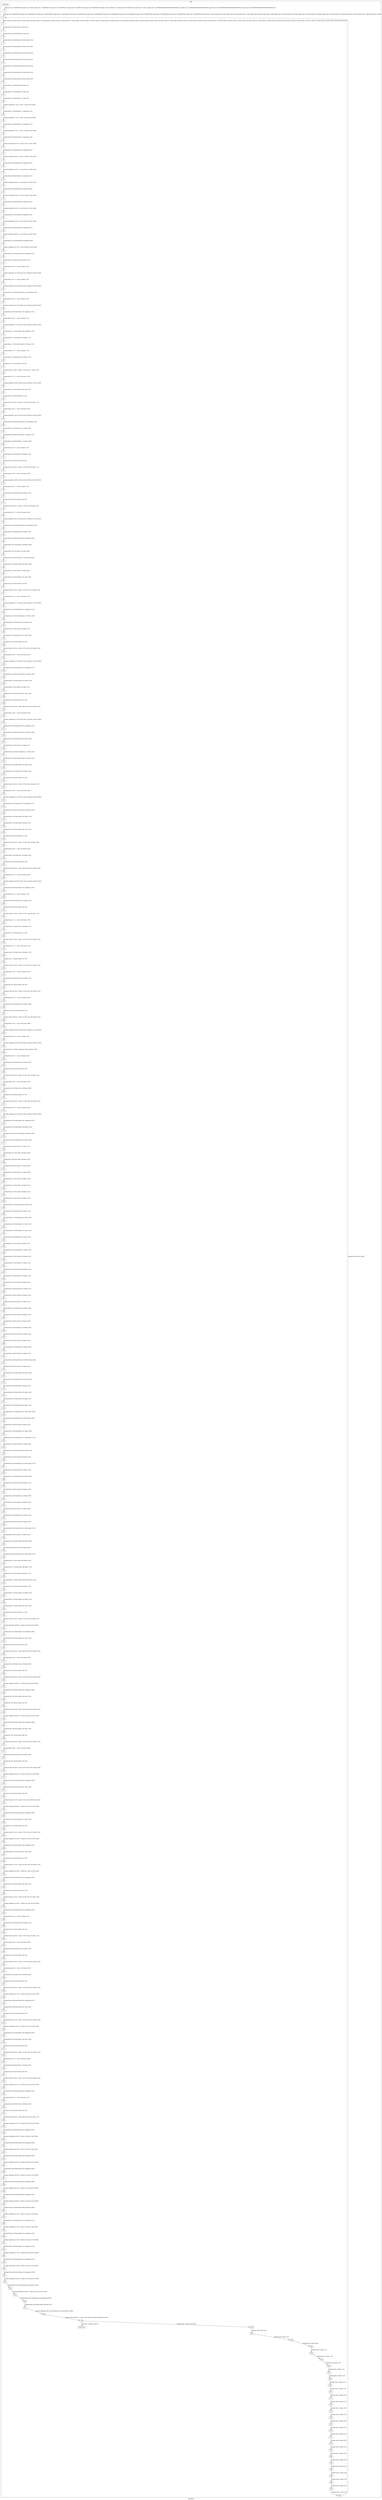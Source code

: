 digraph G {
label="Btor2XCFA";
subgraph cluster_0 {
label="main";
main_init[];
l1[];
l3[];
l4[];
l5[];
l6[];
l7[];
l8[];
l9[];
l10[];
l11[];
l12[];
l13[];
l14[];
l15[];
l16[];
l17[];
l18[];
l19[];
l20[];
l21[];
l22[];
l23[];
l24[];
l25[];
l26[];
l27[];
l28[];
l29[];
l30[];
l31[];
l32[];
l33[];
l34[];
l35[];
l36[];
l37[];
l38[];
l39[];
l40[];
l41[];
l42[];
l43[];
l44[];
l45[];
l46[];
l47[];
l48[];
l49[];
l50[];
l51[];
l52[];
l53[];
l54[];
l55[];
l56[];
l57[];
l58[];
l59[];
l60[];
l61[];
l62[];
l63[];
l64[];
l65[];
l66[];
l67[];
l68[];
l69[];
l70[];
l71[];
l72[];
l73[];
l74[];
l75[];
l76[];
l77[];
l78[];
l79[];
l80[];
l81[];
l82[];
l83[];
l84[];
l85[];
l86[];
l87[];
l88[];
l89[];
l90[];
l91[];
l92[];
l93[];
l94[];
l95[];
l96[];
l97[];
l98[];
l99[];
l100[];
l101[];
l102[];
l103[];
l104[];
l105[];
l106[];
l107[];
l108[];
l109[];
l110[];
l111[];
l112[];
l113[];
l114[];
l115[];
l116[];
l117[];
l118[];
l119[];
l120[];
l121[];
l122[];
l123[];
l124[];
l125[];
l126[];
l127[];
l128[];
l129[];
l130[];
l131[];
l132[];
l133[];
l134[];
l135[];
l136[];
l137[];
l138[];
l139[];
l140[];
l141[];
l142[];
l143[];
l144[];
l145[];
l146[];
l147[];
l148[];
l149[];
l150[];
l151[];
l152[];
l153[];
l154[];
l155[];
l156[];
l157[];
l158[];
l159[];
l160[];
l161[];
l162[];
l163[];
l164[];
l165[];
l166[];
l167[];
l168[];
l169[];
l170[];
l171[];
l172[];
l173[];
l174[];
l175[];
l176[];
l177[];
l178[];
l179[];
l180[];
l181[];
l182[];
l183[];
l184[];
l185[];
l186[];
l187[];
l188[];
l189[];
l190[];
l191[];
l192[];
l193[];
l194[];
l195[];
l196[];
l197[];
l198[];
l199[];
l200[];
l201[];
l202[];
l203[];
l204[];
l205[];
l206[];
l207[];
l208[];
l209[];
l210[];
l211[];
l212[];
l213[];
l214[];
l215[];
l216[];
l217[];
l218[];
l219[];
l220[];
l221[];
l222[];
l223[];
l224[];
l225[];
l226[];
l227[];
l228[];
l229[];
l230[];
l231[];
l232[];
l233[];
l234[];
l235[];
l236[];
l237[];
l238[];
l239[];
l240[];
l241[];
l242[];
l243[];
l244[];
l245[];
l246[];
l247[];
l248[];
l249[];
l250[];
l251[];
l252[];
l253[];
l254[];
l255[];
l256[];
l257[];
l258[];
l259[];
l260[];
l261[];
l262[];
l263[];
l264[];
l265[];
l266[];
l267[];
l268[];
l269[];
l270[];
l271[];
l272[];
l273[];
l274[];
l275[];
l276[];
l277[];
l278[];
l279[];
l280[];
l281[];
l282[];
l283[];
l284[];
l285[];
l286[];
l287[];
l288[];
l289[];
l290[];
l291[];
l292[];
l293[];
l294[];
l295[];
l296[];
l297[];
l298[];
l299[];
l300[];
l301[];
l302[];
l303[];
l304[];
l305[];
l306[];
l307[];
l308[];
l309[];
l310[];
l311[];
l312[];
l313[];
l314[];
l315[];
l316[];
l317[];
l318[];
l319[];
l320[];
l321[];
l322[];
l323[];
l324[];
l325[];
l326[];
l327[];
l328[];
l329[];
l330[];
l331[];
l332[];
l333[];
l334[];
l335[];
l336[];
l337[];
l338[];
l339[];
l340[];
l341[];
l342[];
l343[];
l344[];
l345[];
l346[];
l347[];
l348[];
l349[];
l350[];
l351[];
l352[];
l353[];
l354[];
l355[];
l356[];
l357[];
l358[];
l359[];
main_error[];
l360[];
l361[];
l362[];
l363[];
l364[];
l365[];
l366[];
l367[];
l368[];
l369[];
l370[];
l371[];
l372[];
l373[];
l374[];
l375[];
l376[];
l377[];
l378[];
l379[];
l380[];
l381[];
l382[];
l383[];
l384[];
l385[];
l386[];
main_init -> l1 [label="[(assign const_5 #b00000000),(assign const_30 #b0),(assign const_73 #b00000010),(assign const_76 #b00000100),(assign const_81 #b00001100),(assign const_86 #b00000000),(assign const_91 #b00001111),(assign const_96 #b00001010),(assign const_155 #b1),(assign const_158 #b00000000000000000000000000000001),(assign const_159 #b000000000000000000000000),(assign const_162 #b00000000000000000000000000000010),(assign const_486 #b00000000000000000000000000000101)] "];
l3 -> l4 [label="[(havoc input_105),(havoc input_107),(havoc input_109),(havoc input_111),(havoc input_113),(havoc input_115),(havoc input_117),(havoc input_119),(havoc input_121),(havoc input_123),(havoc input_125),(havoc input_127),(havoc input_129),(havoc input_131),(havoc input_133),(havoc input_135),(havoc input_137),(havoc input_139),(havoc input_141),(havoc input_143),(havoc input_145),(havoc input_147),(havoc input_149),(havoc input_151),(havoc input_153),(havoc input_157),(havoc input_174),(havoc input_190),(havoc input_208),(havoc input_211),(havoc input_221),(havoc input_231),(havoc input_241),(havoc input_246),(havoc input_255)] "];
l4 -> l5 [label="[(assign binary_61 (bvand state_31 state_33))] "];
l5 -> l6 [label="[(assign binary_62 (bvand binary_61 state_35))] "];
l6 -> l7 [label="[(assign binary_63 (bvand binary_62 (bvnot state_37)))] "];
l7 -> l8 [label="[(assign binary_64 (bvand binary_63 (bvnot state_39)))] "];
l8 -> l9 [label="[(assign binary_65 (bvand binary_64 (bvnot state_41)))] "];
l9 -> l10 [label="[(assign binary_66 (bvand binary_65 (bvnot state_43)))] "];
l10 -> l11 [label="[(assign binary_67 (bvand binary_66 (bvnot state_45)))] "];
l11 -> l12 [label="[(assign binary_68 (bvand binary_67 (bvnot state_47)))] "];
l12 -> l13 [label="[(assign binary_69 (bvand binary_68 (bvnot state_49)))] "];
l13 -> l14 [label="[(assign binary_70 (bvand binary_69 state_51))] "];
l14 -> l15 [label="[(assign binary_71 (bvand binary_70 state_53))] "];
l15 -> l16 [label="[(assign binary_72 (bvand binary_71 state_55))] "];
l16 -> l17 [label="[(assign comparison_74 (ite (= const_73 state_6) #b1 #b0))] "];
l17 -> l18 [label="[(assign binary_75 (bvand binary_72 comparison_74))] "];
l18 -> l19 [label="[(assign comparison_77 (ite (= const_76 state_8) #b1 #b0))] "];
l19 -> l20 [label="[(assign binary_78 (bvand binary_75 comparison_77))] "];
l20 -> l21 [label="[(assign comparison_79 (ite (= const_76 state_10) #b1 #b0))] "];
l21 -> l22 [label="[(assign binary_80 (bvand binary_78 comparison_79))] "];
l22 -> l23 [label="[(assign comparison_82 (ite (= const_81 state_12) #b1 #b0))] "];
l23 -> l24 [label="[(assign binary_83 (bvand binary_80 comparison_82))] "];
l24 -> l25 [label="[(assign comparison_84 (ite (= const_73 state_14) #b1 #b0))] "];
l25 -> l26 [label="[(assign binary_85 (bvand binary_83 comparison_84))] "];
l26 -> l27 [label="[(assign comparison_87 (ite (= const_86 state_16) #b1 #b0))] "];
l27 -> l28 [label="[(assign binary_88 (bvand binary_85 comparison_87))] "];
l28 -> l29 [label="[(assign comparison_89 (ite (= const_86 state_18) #b1 #b0))] "];
l29 -> l30 [label="[(assign binary_90 (bvand binary_88 comparison_89))] "];
l30 -> l31 [label="[(assign comparison_92 (ite (= const_91 state_20) #b1 #b0))] "];
l31 -> l32 [label="[(assign binary_93 (bvand binary_90 comparison_92))] "];
l32 -> l33 [label="[(assign comparison_94 (ite (= const_86 state_22) #b1 #b0))] "];
l33 -> l34 [label="[(assign binary_95 (bvand binary_93 comparison_94))] "];
l34 -> l35 [label="[(assign comparison_97 (ite (= const_96 state_24) #b1 #b0))] "];
l35 -> l36 [label="[(assign binary_98 (bvand binary_95 comparison_97))] "];
l36 -> l37 [label="[(assign comparison_99 (ite (= const_96 state_26) #b1 #b0))] "];
l37 -> l38 [label="[(assign binary_100 (bvand binary_98 comparison_99))] "];
l38 -> l39 [label="[(assign comparison_101 (ite (= const_86 state_28) #b1 #b0))] "];
l39 -> l40 [label="[(assign binary_102 (bvand binary_100 comparison_101))] "];
l40 -> l41 [label="[(assign binary_103 (bvand state_59 binary_102))] "];
l41 -> l42 [label="[(assign binary_160 (++ const_159 input_105))] "];
l42 -> l43 [label="[(assign comparison_161 (ite (bvule const_158 binary_160) #b1 #b0))] "];
l43 -> l44 [label="[(assign binary_163 (++ const_159 input_107))] "];
l44 -> l45 [label="[(assign comparison_164 (ite (bvule const_162 binary_163) #b1 #b0))] "];
l45 -> l46 [label="[(assign binary_165 (bvand comparison_161 comparison_164))] "];
l46 -> l47 [label="[(assign binary_166 (++ const_159 input_109))] "];
l47 -> l48 [label="[(assign comparison_167 (ite (bvule const_162 binary_166) #b1 #b0))] "];
l48 -> l49 [label="[(assign binary_168 (bvand binary_165 comparison_167))] "];
l49 -> l50 [label="[(assign binary_169 (++ const_159 input_111))] "];
l50 -> l51 [label="[(assign comparison_170 (ite (bvule const_162 binary_169) #b1 #b0))] "];
l51 -> l52 [label="[(assign binary_171 (bvand binary_168 comparison_170))] "];
l52 -> l53 [label="[(assign binary_172 (bvand input_129 binary_171))] "];
l53 -> l54 [label="[(assign binary_173 (bvor (bvnot input_157) binary_172))] "];
l54 -> l55 [label="[(assign binary_175 (++ const_159 input_115))] "];
l55 -> l56 [label="[(assign binary_176 (bvadd const_162 binary_175))] "];
l56 -> l57 [label="[(assign slice_177 (extract binary_176 0 8))] "];
l57 -> l58 [label="[(assign ternary_178 (ite (= input_157 #b1) slice_177 input_115))] "];
l58 -> l59 [label="[(assign binary_179 (++ const_159 ternary_178))] "];
l59 -> l60 [label="[(assign comparison_180 (ite (bvule const_158 binary_179) #b1 #b0))] "];
l60 -> l61 [label="[(assign binary_181 (bvsub binary_169 const_162))] "];
l61 -> l62 [label="[(assign slice_182 (extract binary_181 0 8))] "];
l62 -> l63 [label="[(assign ternary_183 (ite (= input_157 #b1) slice_182 input_111))] "];
l63 -> l64 [label="[(assign binary_184 (++ const_159 ternary_183))] "];
l64 -> l65 [label="[(assign comparison_185 (ite (bvule const_158 binary_184) #b1 #b0))] "];
l65 -> l66 [label="[(assign binary_186 (bvand comparison_180 comparison_185))] "];
l66 -> l67 [label="[(assign binary_187 (bvand input_131 binary_186))] "];
l67 -> l68 [label="[(assign binary_188 (bvor (bvnot input_174) binary_187))] "];
l68 -> l69 [label="[(assign binary_189 (bvand binary_173 binary_188))] "];
l69 -> l70 [label="[(assign binary_191 (++ const_159 input_117))] "];
l70 -> l71 [label="[(assign binary_192 (bvadd const_158 binary_191))] "];
l71 -> l72 [label="[(assign slice_193 (extract binary_192 0 8))] "];
l72 -> l73 [label="[(assign ternary_194 (ite (= input_174 #b1) slice_193 input_117))] "];
l73 -> l74 [label="[(assign binary_195 (++ const_159 ternary_194))] "];
l74 -> l75 [label="[(assign comparison_196 (ite (bvule const_158 binary_195) #b1 #b0))] "];
l75 -> l76 [label="[(assign binary_197 (++ const_159 input_125))] "];
l76 -> l77 [label="[(assign binary_198 (bvadd const_162 binary_197))] "];
l77 -> l78 [label="[(assign slice_199 (extract binary_198 0 8))] "];
l78 -> l79 [label="[(assign ternary_200 (ite (= input_157 #b1) slice_199 input_125))] "];
l79 -> l80 [label="[(assign binary_201 (++ const_159 ternary_200))] "];
l80 -> l81 [label="[(assign comparison_202 (ite (bvule const_158 binary_201) #b1 #b0))] "];
l81 -> l82 [label="[(assign binary_203 (bvand comparison_196 comparison_202))] "];
l82 -> l83 [label="[(assign binary_204 (bvand input_133 binary_203))] "];
l83 -> l84 [label="[(assign binary_205 (bvor (bvnot input_190) binary_204))] "];
l84 -> l85 [label="[(assign binary_206 (bvand binary_189 binary_205))] "];
l85 -> l86 [label="[(assign binary_207 (bvor input_135 input_190))] "];
l86 -> l87 [label="[(assign binary_209 (bvor binary_207 (bvnot input_208)))] "];
l87 -> l88 [label="[(assign binary_210 (bvand binary_206 binary_209))] "];
l88 -> l89 [label="[(assign binary_212 (bvor input_137 input_208))] "];
l89 -> l90 [label="[(assign binary_213 (bvsub binary_184 const_158))] "];
l90 -> l91 [label="[(assign slice_214 (extract binary_213 0 8))] "];
l91 -> l92 [label="[(assign ternary_215 (ite (= input_174 #b1) slice_214 ternary_183))] "];
l92 -> l93 [label="[(assign binary_216 (++ const_159 ternary_215))] "];
l93 -> l94 [label="[(assign comparison_217 (ite (bvule const_158 binary_216) #b1 #b0))] "];
l94 -> l95 [label="[(assign binary_218 (bvand binary_212 comparison_217))] "];
l95 -> l96 [label="[(assign binary_219 (bvor (bvnot input_211) binary_218))] "];
l96 -> l97 [label="[(assign binary_220 (bvand binary_210 binary_219))] "];
l97 -> l98 [label="[(assign binary_222 (bvor input_139 input_211))] "];
l98 -> l99 [label="[(assign binary_223 (bvsub binary_216 const_158))] "];
l99 -> l100 [label="[(assign slice_224 (extract binary_223 0 8))] "];
l100 -> l101 [label="[(assign ternary_225 (ite (= input_211 #b1) slice_224 ternary_215))] "];
l101 -> l102 [label="[(assign binary_226 (++ const_159 ternary_225))] "];
l102 -> l103 [label="[(assign comparison_227 (ite (bvule const_158 binary_226) #b1 #b0))] "];
l103 -> l104 [label="[(assign binary_228 (bvand binary_222 comparison_227))] "];
l104 -> l105 [label="[(assign binary_229 (bvor (bvnot input_221) binary_228))] "];
l105 -> l106 [label="[(assign binary_230 (bvand binary_220 binary_229))] "];
l106 -> l107 [label="[(assign binary_232 (bvor input_145 input_221))] "];
l107 -> l108 [label="[(assign binary_233 (bvsub binary_201 const_158))] "];
l108 -> l109 [label="[(assign slice_234 (extract binary_233 0 8))] "];
l109 -> l110 [label="[(assign ternary_235 (ite (= input_190 #b1) slice_234 ternary_200))] "];
l110 -> l111 [label="[(assign binary_236 (++ const_159 ternary_235))] "];
l111 -> l112 [label="[(assign comparison_237 (ite (bvule const_158 binary_236) #b1 #b0))] "];
l112 -> l113 [label="[(assign binary_238 (bvand binary_232 comparison_237))] "];
l113 -> l114 [label="[(assign binary_239 (bvor (bvnot input_231) binary_238))] "];
l114 -> l115 [label="[(assign binary_240 (bvand binary_230 binary_239))] "];
l115 -> l116 [label="[(assign binary_242 (bvor input_147 input_231))] "];
l116 -> l117 [label="[(assign binary_243 (bvand comparison_227 binary_242))] "];
l117 -> l118 [label="[(assign binary_244 (bvor (bvnot input_241) binary_243))] "];
l118 -> l119 [label="[(assign binary_245 (bvand binary_240 binary_244))] "];
l119 -> l120 [label="[(assign binary_247 (bvadd const_162 binary_163))] "];
l120 -> l121 [label="[(assign slice_248 (extract binary_247 0 8))] "];
l121 -> l122 [label="[(assign ternary_249 (ite (= input_157 #b1) slice_248 input_107))] "];
l122 -> l123 [label="[(assign binary_250 (++ const_159 ternary_249))] "];
l123 -> l124 [label="[(assign comparison_251 (ite (bvule const_158 binary_250) #b1 #b0))] "];
l124 -> l125 [label="[(assign binary_252 (bvand input_153 comparison_251))] "];
l125 -> l126 [label="[(assign binary_253 (bvor (bvnot input_246) binary_252))] "];
l126 -> l127 [label="[(assign binary_254 (bvand binary_245 binary_253))] "];
l127 -> l128 [label="[(assign binary_256 (bvand input_149 input_151))] "];
l128 -> l129 [label="[(assign binary_257 (bvsub binary_166 const_162))] "];
l129 -> l130 [label="[(assign slice_258 (extract binary_257 0 8))] "];
l130 -> l131 [label="[(assign ternary_259 (ite (= input_157 #b1) slice_258 input_109))] "];
l131 -> l132 [label="[(assign binary_260 (++ const_159 ternary_259))] "];
l132 -> l133 [label="[(assign binary_261 (bvadd const_158 binary_260))] "];
l133 -> l134 [label="[(assign slice_262 (extract binary_261 0 8))] "];
l134 -> l135 [label="[(assign ternary_263 (ite (= input_246 #b1) slice_262 ternary_259))] "];
l135 -> l136 [label="[(assign binary_264 (++ const_159 ternary_263))] "];
l136 -> l137 [label="[(assign comparison_265 (ite (bvule const_162 binary_264) #b1 #b0))] "];
l137 -> l138 [label="[(assign binary_266 (bvand binary_256 comparison_265))] "];
l138 -> l139 [label="[(assign binary_267 (++ const_159 input_113))] "];
l139 -> l140 [label="[(assign binary_268 (bvadd const_162 binary_267))] "];
l140 -> l141 [label="[(assign slice_269 (extract binary_268 0 8))] "];
l141 -> l142 [label="[(assign ternary_270 (ite (= input_157 #b1) slice_269 input_113))] "];
l142 -> l143 [label="[(assign binary_271 (++ const_159 ternary_270))] "];
l143 -> l144 [label="[(assign binary_272 (bvadd const_158 binary_271))] "];
l144 -> l145 [label="[(assign slice_273 (extract binary_272 0 8))] "];
l145 -> l146 [label="[(assign ternary_274 (ite (= input_174 #b1) slice_273 ternary_270))] "];
l146 -> l147 [label="[(assign binary_275 (++ const_159 ternary_274))] "];
l147 -> l148 [label="[(assign binary_276 (bvadd const_158 binary_275))] "];
l148 -> l149 [label="[(assign slice_277 (extract binary_276 0 8))] "];
l149 -> l150 [label="[(assign ternary_278 (ite (= input_211 #b1) slice_277 ternary_274))] "];
l150 -> l151 [label="[(assign binary_279 (++ const_159 ternary_278))] "];
l151 -> l152 [label="[(assign binary_280 (bvadd const_158 binary_279))] "];
l152 -> l153 [label="[(assign slice_281 (extract binary_280 0 8))] "];
l153 -> l154 [label="[(assign ternary_282 (ite (= input_221 #b1) slice_281 ternary_278))] "];
l154 -> l155 [label="[(assign binary_283 (++ const_159 ternary_282))] "];
l155 -> l156 [label="[(assign binary_284 (bvadd const_158 binary_283))] "];
l156 -> l157 [label="[(assign slice_285 (extract binary_284 0 8))] "];
l157 -> l158 [label="[(assign ternary_286 (ite (= input_241 #b1) slice_285 ternary_282))] "];
l158 -> l159 [label="[(assign binary_287 (++ const_159 ternary_286))] "];
l159 -> l160 [label="[(assign comparison_288 (ite (bvule const_158 binary_287) #b1 #b0))] "];
l160 -> l161 [label="[(assign binary_289 (++ const_159 input_119))] "];
l161 -> l162 [label="[(assign comparison_290 (ite (bvule const_158 binary_289) #b1 #b0))] "];
l162 -> l163 [label="[(assign binary_291 (bvand comparison_288 comparison_290))] "];
l163 -> l164 [label="[(assign binary_292 (++ const_159 input_123))] "];
l164 -> l165 [label="[(assign binary_293 (bvadd const_162 binary_292))] "];
l165 -> l166 [label="[(assign slice_294 (extract binary_293 0 8))] "];
l166 -> l167 [label="[(assign ternary_295 (ite (= input_157 #b1) slice_294 input_123))] "];
l167 -> l168 [label="[(assign binary_296 (++ const_159 ternary_295))] "];
l168 -> l169 [label="[(assign binary_297 (bvadd const_158 binary_296))] "];
l169 -> l170 [label="[(assign slice_298 (extract binary_297 0 8))] "];
l170 -> l171 [label="[(assign ternary_299 (ite (= input_211 #b1) slice_298 ternary_295))] "];
l171 -> l172 [label="[(assign binary_300 (++ const_159 ternary_299))] "];
l172 -> l173 [label="[(assign comparison_301 (ite (bvule const_162 binary_300) #b1 #b0))] "];
l173 -> l174 [label="[(assign binary_302 (bvand binary_291 comparison_301))] "];
l174 -> l175 [label="[(assign binary_303 (bvand binary_266 binary_302))] "];
l175 -> l176 [label="[(assign binary_304 (bvor (bvnot input_255) binary_303))] "];
l176 -> l177 [label="[(assign binary_305 (bvand binary_254 binary_304))] "];
l177 -> l178 [label="[(assign binary_306 (bvor input_157 input_174))] "];
l178 -> l179 [label="[(assign binary_307 (bvor input_190 binary_306))] "];
l179 -> l180 [label="[(assign binary_308 (bvor input_208 binary_307))] "];
l180 -> l181 [label="[(assign binary_309 (bvor input_211 binary_308))] "];
l181 -> l182 [label="[(assign binary_310 (bvor input_221 binary_309))] "];
l182 -> l183 [label="[(assign binary_311 (bvor input_231 binary_310))] "];
l183 -> l184 [label="[(assign binary_312 (bvor input_241 binary_311))] "];
l184 -> l185 [label="[(assign binary_313 (bvor input_246 binary_312))] "];
l185 -> l186 [label="[(assign binary_314 (bvor input_255 binary_313))] "];
l186 -> l187 [label="[(assign binary_315 (bvand binary_305 binary_314))] "];
l187 -> l188 [label="[(assign binary_316 (bvand input_129 input_131))] "];
l188 -> l189 [label="[(assign binary_317 (bvand binary_316 input_149))] "];
l189 -> l190 [label="[(assign binary_318 (bvand binary_317 input_151))] "];
l190 -> l191 [label="[(assign binary_319 (bvand binary_318 input_153))] "];
l191 -> l192 [label="[(assign binary_320 (bvand input_133 input_135))] "];
l192 -> l193 [label="[(assign binary_321 (bvor input_133 input_135))] "];
l193 -> l194 [label="[(assign binary_322 (bvand input_137 binary_321))] "];
l194 -> l195 [label="[(assign binary_323 (bvor binary_320 binary_322))] "];
l195 -> l196 [label="[(assign binary_324 (bvor input_137 binary_321))] "];
l196 -> l197 [label="[(assign binary_325 (bvand input_139 binary_324))] "];
l197 -> l198 [label="[(assign binary_326 (bvor binary_323 binary_325))] "];
l198 -> l199 [label="[(assign binary_327 (bvor input_139 binary_324))] "];
l199 -> l200 [label="[(assign binary_328 (bvand input_141 binary_327))] "];
l200 -> l201 [label="[(assign binary_329 (bvor binary_326 binary_328))] "];
l201 -> l202 [label="[(assign binary_330 (bvor input_141 binary_327))] "];
l202 -> l203 [label="[(assign binary_331 (bvand input_143 binary_330))] "];
l203 -> l204 [label="[(assign binary_332 (bvor binary_329 binary_331))] "];
l204 -> l205 [label="[(assign binary_333 (bvor input_143 binary_330))] "];
l205 -> l206 [label="[(assign binary_334 (bvand input_145 binary_333))] "];
l206 -> l207 [label="[(assign binary_335 (bvor binary_332 binary_334))] "];
l207 -> l208 [label="[(assign binary_336 (bvor input_145 binary_333))] "];
l208 -> l209 [label="[(assign binary_337 (bvand input_147 binary_336))] "];
l209 -> l210 [label="[(assign binary_338 (bvor binary_335 binary_337))] "];
l210 -> l211 [label="[(assign binary_339 (bvand binary_319 (bvnot binary_338)))] "];
l211 -> l212 [label="[(assign binary_340 (bvor input_147 binary_336))] "];
l212 -> l213 [label="[(assign binary_341 (bvand binary_339 binary_340))] "];
l213 -> l214 [label="[(assign binary_342 (bvand binary_315 binary_341))] "];
l214 -> l215 [label="[(assign binary_343 (bvand input_129 input_131))] "];
l215 -> l216 [label="[(assign binary_344 (bvand binary_343 input_149))] "];
l216 -> l217 [label="[(assign binary_345 (bvand binary_344 input_151))] "];
l217 -> l218 [label="[(assign binary_346 (bvand binary_345 input_153))] "];
l218 -> l219 [label="[(assign binary_347 (bvand binary_207 (bvnot input_208)))] "];
l219 -> l220 [label="[(assign binary_348 (bvand input_133 (bvnot input_190)))] "];
l220 -> l221 [label="[(assign binary_349 (bvor binary_348 input_241))] "];
l221 -> l222 [label="[(assign binary_350 (bvand binary_347 binary_349))] "];
l222 -> l223 [label="[(assign binary_351 (bvand binary_212 (bvnot input_211)))] "];
l223 -> l224 [label="[(assign binary_352 (bvor binary_347 binary_349))] "];
l224 -> l225 [label="[(assign binary_353 (bvand binary_351 binary_352))] "];
l225 -> l226 [label="[(assign binary_354 (bvor binary_350 binary_353))] "];
l226 -> l227 [label="[(assign binary_355 (bvand binary_222 (bvnot input_221)))] "];
l227 -> l228 [label="[(assign binary_356 (bvor binary_351 binary_352))] "];
l228 -> l229 [label="[(assign binary_357 (bvand binary_355 binary_356))] "];
l229 -> l230 [label="[(assign binary_358 (bvor binary_354 binary_357))] "];
l230 -> l231 [label="[(assign binary_359 (bvor binary_355 binary_356))] "];
l231 -> l232 [label="[(assign binary_360 (bvand input_141 binary_359))] "];
l232 -> l233 [label="[(assign binary_361 (bvor binary_358 binary_360))] "];
l233 -> l234 [label="[(assign binary_362 (bvor input_141 binary_359))] "];
l234 -> l235 [label="[(assign binary_363 (bvand input_143 binary_362))] "];
l235 -> l236 [label="[(assign binary_364 (bvor binary_361 binary_363))] "];
l236 -> l237 [label="[(assign binary_365 (bvand binary_232 (bvnot input_231)))] "];
l237 -> l238 [label="[(assign binary_366 (bvor input_143 binary_362))] "];
l238 -> l239 [label="[(assign binary_367 (bvand binary_365 binary_366))] "];
l239 -> l240 [label="[(assign binary_368 (bvor binary_364 binary_367))] "];
l240 -> l241 [label="[(assign binary_369 (bvand binary_242 (bvnot input_241)))] "];
l241 -> l242 [label="[(assign binary_370 (bvor binary_365 binary_366))] "];
l242 -> l243 [label="[(assign binary_371 (bvand binary_369 binary_370))] "];
l243 -> l244 [label="[(assign binary_372 (bvor binary_368 binary_371))] "];
l244 -> l245 [label="[(assign binary_373 (bvand binary_346 (bvnot binary_372)))] "];
l245 -> l246 [label="[(assign binary_374 (bvor binary_369 binary_370))] "];
l246 -> l247 [label="[(assign binary_375 (bvand binary_373 binary_374))] "];
l247 -> l248 [label="[(assign binary_376 (bvand binary_342 binary_375))] "];
l248 -> l249 [label="[(assign binary_377 (bvsub binary_160 const_158))] "];
l249 -> l250 [label="[(assign slice_378 (extract binary_377 0 8))] "];
l250 -> l251 [label="[(assign ternary_379 (ite (= input_157 #b1) slice_378 input_105))] "];
l251 -> l252 [label="[(assign comparison_380 (ite (= ternary_379 state_6) #b1 #b0))] "];
l252 -> l253 [label="[(assign binary_381 (bvand binary_376 comparison_380))] "];
l253 -> l254 [label="[(assign binary_382 (bvsub binary_250 const_158))] "];
l254 -> l255 [label="[(assign slice_383 (extract binary_382 0 8))] "];
l255 -> l256 [label="[(assign ternary_384 (ite (= input_246 #b1) slice_383 ternary_249))] "];
l256 -> l257 [label="[(assign binary_385 (++ const_159 ternary_384))] "];
l257 -> l258 [label="[(assign binary_386 (bvadd const_162 binary_385))] "];
l258 -> l259 [label="[(assign slice_387 (extract binary_386 0 8))] "];
l259 -> l260 [label="[(assign ternary_388 (ite (= input_255 #b1) slice_387 ternary_384))] "];
l260 -> l261 [label="[(assign comparison_389 (ite (= ternary_388 state_8) #b1 #b0))] "];
l261 -> l262 [label="[(assign binary_390 (bvand binary_381 comparison_389))] "];
l262 -> l263 [label="[(assign binary_391 (bvsub binary_264 const_162))] "];
l263 -> l264 [label="[(assign slice_392 (extract binary_391 0 8))] "];
l264 -> l265 [label="[(assign ternary_393 (ite (= input_255 #b1) slice_392 ternary_263))] "];
l265 -> l266 [label="[(assign comparison_394 (ite (= ternary_393 state_10) #b1 #b0))] "];
l266 -> l267 [label="[(assign binary_395 (bvand binary_390 comparison_394))] "];
l267 -> l268 [label="[(assign binary_396 (bvsub binary_226 const_158))] "];
l268 -> l269 [label="[(assign slice_397 (extract binary_396 0 8))] "];
l269 -> l270 [label="[(assign ternary_398 (ite (= input_241 #b1) slice_397 ternary_225))] "];
l270 -> l271 [label="[(assign binary_399 (++ const_159 ternary_398))] "];
l271 -> l272 [label="[(assign binary_400 (bvadd const_158 binary_399))] "];
l272 -> l273 [label="[(assign slice_401 (extract binary_400 0 8))] "];
l273 -> l274 [label="[(assign ternary_402 (ite (= input_255 #b1) slice_401 ternary_398))] "];
l274 -> l275 [label="[(assign comparison_403 (ite (= ternary_402 state_12) #b1 #b0))] "];
l275 -> l276 [label="[(assign binary_404 (bvand binary_395 comparison_403))] "];
l276 -> l277 [label="[(assign binary_405 (bvsub binary_287 const_158))] "];
l277 -> l278 [label="[(assign slice_406 (extract binary_405 0 8))] "];
l278 -> l279 [label="[(assign ternary_407 (ite (= input_255 #b1) slice_406 ternary_286))] "];
l279 -> l280 [label="[(assign comparison_408 (ite (= ternary_407 state_14) #b1 #b0))] "];
l280 -> l281 [label="[(assign binary_409 (bvand binary_404 comparison_408))] "];
l281 -> l282 [label="[(assign binary_410 (bvsub binary_179 const_158))] "];
l282 -> l283 [label="[(assign slice_411 (extract binary_410 0 8))] "];
l283 -> l284 [label="[(assign ternary_412 (ite (= input_174 #b1) slice_411 ternary_178))] "];
l284 -> l285 [label="[(assign comparison_413 (ite (= ternary_412 state_16) #b1 #b0))] "];
l285 -> l286 [label="[(assign binary_414 (bvand binary_409 comparison_413))] "];
l286 -> l287 [label="[(assign binary_415 (bvsub binary_195 const_158))] "];
l287 -> l288 [label="[(assign slice_416 (extract binary_415 0 8))] "];
l288 -> l289 [label="[(assign ternary_417 (ite (= input_190 #b1) slice_416 ternary_194))] "];
l289 -> l290 [label="[(assign comparison_418 (ite (= ternary_417 state_18) #b1 #b0))] "];
l290 -> l291 [label="[(assign binary_419 (bvand binary_414 comparison_418))] "];
l291 -> l292 [label="[(assign binary_420 (bvsub binary_289 const_158))] "];
l292 -> l293 [label="[(assign slice_421 (extract binary_420 0 8))] "];
l293 -> l294 [label="[(assign ternary_422 (ite (= input_255 #b1) slice_421 input_119))] "];
l294 -> l295 [label="[(assign comparison_423 (ite (= ternary_422 state_20) #b1 #b0))] "];
l295 -> l296 [label="[(assign binary_424 (bvand binary_419 comparison_423))] "];
l296 -> l297 [label="[(assign binary_425 (++ const_159 input_121))] "];
l297 -> l298 [label="[(assign binary_426 (bvadd const_158 binary_425))] "];
l298 -> l299 [label="[(assign slice_427 (extract binary_426 0 8))] "];
l299 -> l300 [label="[(assign ternary_428 (ite (= input_174 #b1) slice_427 input_121))] "];
l300 -> l301 [label="[(assign binary_429 (++ const_159 ternary_428))] "];
l301 -> l302 [label="[(assign binary_430 (bvadd const_158 binary_429))] "];
l302 -> l303 [label="[(assign slice_431 (extract binary_430 0 8))] "];
l303 -> l304 [label="[(assign ternary_432 (ite (= input_211 #b1) slice_431 ternary_428))] "];
l304 -> l305 [label="[(assign binary_433 (++ const_159 ternary_432))] "];
l305 -> l306 [label="[(assign binary_434 (bvadd const_158 binary_433))] "];
l306 -> l307 [label="[(assign slice_435 (extract binary_434 0 8))] "];
l307 -> l308 [label="[(assign ternary_436 (ite (= input_221 #b1) slice_435 ternary_432))] "];
l308 -> l309 [label="[(assign comparison_437 (ite (= ternary_436 state_22) #b1 #b0))] "];
l309 -> l310 [label="[(assign binary_438 (bvand binary_424 comparison_437))] "];
l310 -> l311 [label="[(assign binary_439 (bvsub binary_300 const_162))] "];
l311 -> l312 [label="[(assign slice_440 (extract binary_439 0 8))] "];
l312 -> l313 [label="[(assign ternary_441 (ite (= input_255 #b1) slice_440 ternary_299))] "];
l313 -> l314 [label="[(assign comparison_442 (ite (= ternary_441 state_24) #b1 #b0))] "];
l314 -> l315 [label="[(assign binary_443 (bvand binary_438 comparison_442))] "];
l315 -> l316 [label="[(assign binary_444 (bvsub binary_236 const_158))] "];
l316 -> l317 [label="[(assign slice_445 (extract binary_444 0 8))] "];
l317 -> l318 [label="[(assign ternary_446 (ite (= input_231 #b1) slice_445 ternary_235))] "];
l318 -> l319 [label="[(assign binary_447 (++ const_159 ternary_446))] "];
l319 -> l320 [label="[(assign binary_448 (bvadd const_158 binary_447))] "];
l320 -> l321 [label="[(assign slice_449 (extract binary_448 0 8))] "];
l321 -> l322 [label="[(assign ternary_450 (ite (= input_255 #b1) slice_449 ternary_446))] "];
l322 -> l323 [label="[(assign comparison_451 (ite (= ternary_450 state_26) #b1 #b0))] "];
l323 -> l324 [label="[(assign binary_452 (bvand binary_443 comparison_451))] "];
l324 -> l325 [label="[(assign binary_453 (++ const_159 input_127))] "];
l325 -> l326 [label="[(assign binary_454 (bvadd const_158 binary_453))] "];
l326 -> l327 [label="[(assign slice_455 (extract binary_454 0 8))] "];
l327 -> l328 [label="[(assign ternary_456 (ite (= input_246 #b1) slice_455 input_127))] "];
l328 -> l329 [label="[(assign comparison_457 (ite (= ternary_456 state_28) #b1 #b0))] "];
l329 -> l330 [label="[(assign binary_458 (bvand binary_452 comparison_457))] "];
l330 -> l331 [label="[(assign comparison_459 (ite (= input_129 state_31) #b1 #b0))] "];
l331 -> l332 [label="[(assign binary_460 (bvand binary_458 comparison_459))] "];
l332 -> l333 [label="[(assign comparison_461 (ite (= input_131 state_33) #b1 #b0))] "];
l333 -> l334 [label="[(assign binary_462 (bvand binary_460 comparison_461))] "];
l334 -> l335 [label="[(assign comparison_463 (ite (= binary_349 state_35) #b1 #b0))] "];
l335 -> l336 [label="[(assign binary_464 (bvand binary_462 comparison_463))] "];
l336 -> l337 [label="[(assign comparison_465 (ite (= binary_347 state_37) #b1 #b0))] "];
l337 -> l338 [label="[(assign binary_466 (bvand binary_464 comparison_465))] "];
l338 -> l339 [label="[(assign comparison_467 (ite (= binary_351 state_39) #b1 #b0))] "];
l339 -> l340 [label="[(assign binary_468 (bvand binary_466 comparison_467))] "];
l340 -> l341 [label="[(assign comparison_469 (ite (= binary_355 state_41) #b1 #b0))] "];
l341 -> l342 [label="[(assign binary_470 (bvand binary_468 comparison_469))] "];
l342 -> l343 [label="[(assign comparison_471 (ite (= input_141 state_43) #b1 #b0))] "];
l343 -> l344 [label="[(assign binary_472 (bvand binary_470 comparison_471))] "];
l344 -> l345 [label="[(assign comparison_473 (ite (= input_143 state_45) #b1 #b0))] "];
l345 -> l346 [label="[(assign binary_474 (bvand binary_472 comparison_473))] "];
l346 -> l347 [label="[(assign comparison_475 (ite (= binary_365 state_47) #b1 #b0))] "];
l347 -> l348 [label="[(assign binary_476 (bvand binary_474 comparison_475))] "];
l348 -> l349 [label="[(assign comparison_477 (ite (= binary_369 state_49) #b1 #b0))] "];
l349 -> l350 [label="[(assign binary_478 (bvand binary_476 comparison_477))] "];
l350 -> l351 [label="[(assign comparison_479 (ite (= input_149 state_51) #b1 #b0))] "];
l351 -> l352 [label="[(assign binary_480 (bvand binary_478 comparison_479))] "];
l352 -> l353 [label="[(assign comparison_481 (ite (= input_151 state_53) #b1 #b0))] "];
l353 -> l354 [label="[(assign binary_482 (bvand binary_480 comparison_481))] "];
l354 -> l355 [label="[(assign comparison_483 (ite (= input_153 state_55) #b1 #b0))] "];
l355 -> l356 [label="[(assign binary_484 (bvand binary_482 comparison_483))] "];
l356 -> l357 [label="[(assign binary_485 (bvand binary_484 state_59))] "];
l357 -> l358 [label="[(assign comparison_487 (ite (bvule binary_453 const_486) #b1 #b0))] "];
l358 -> l359 [label="[(assign ternary_488 (ite (= state_57 #b1) binary_485 (bvnot comparison_487)))] "];
l359 -> main_error [label="[(assume (= binary_103 #b1))] "];
l359 -> l360 [label="[(assume (not (= binary_103 #b1)))] "];
l360 -> l361 [label="[(assign state_6 input_105)] "];
l361 -> l362 [label="[(assign state_8 input_107)] "];
l362 -> l363 [label="[(assign state_10 input_109)] "];
l363 -> l364 [label="[(assign state_12 input_111)] "];
l364 -> l365 [label="[(assign state_14 input_113)] "];
l365 -> l366 [label="[(assign state_16 input_115)] "];
l366 -> l367 [label="[(assign state_18 input_117)] "];
l367 -> l368 [label="[(assign state_20 input_119)] "];
l368 -> l369 [label="[(assign state_22 input_121)] "];
l369 -> l370 [label="[(assign state_24 input_123)] "];
l370 -> l371 [label="[(assign state_26 input_125)] "];
l371 -> l372 [label="[(assign state_28 input_127)] "];
l372 -> l373 [label="[(assign state_31 input_129)] "];
l373 -> l374 [label="[(assign state_33 input_131)] "];
l374 -> l375 [label="[(assign state_35 input_133)] "];
l375 -> l376 [label="[(assign state_37 input_135)] "];
l376 -> l377 [label="[(assign state_39 input_137)] "];
l377 -> l378 [label="[(assign state_41 input_139)] "];
l378 -> l379 [label="[(assign state_43 input_141)] "];
l379 -> l380 [label="[(assign state_45 input_143)] "];
l380 -> l381 [label="[(assign state_47 input_145)] "];
l381 -> l382 [label="[(assign state_49 input_147)] "];
l382 -> l383 [label="[(assign state_51 input_149)] "];
l383 -> l384 [label="[(assign state_53 input_151)] "];
l384 -> l385 [label="[(assign state_55 input_153)] "];
l385 -> l386 [label="[(assign state_57 const_155)] "];
l386 -> l3 [label="[(assign state_59 ternary_488)] "];
l1 -> l3 [label="[(assign state_6 #b00000000),(assign state_8 #b00000000),(assign state_10 #b00000000),(assign state_12 #b00000000),(assign state_14 #b00000000),(assign state_16 #b00000000),(assign state_18 #b00000000),(assign state_20 #b00000000),(assign state_22 #b00000000),(assign state_24 #b00000000),(assign state_26 #b00000000),(assign state_28 #b00000000),(assign state_31 #b0),(assign state_33 #b0),(assign state_35 #b0),(assign state_37 #b0),(assign state_39 #b0),(assign state_41 #b0),(assign state_43 #b0),(assign state_45 #b0),(assign state_47 #b0),(assign state_49 #b0),(assign state_51 #b0),(assign state_53 #b0),(assign state_55 #b0),(assign state_57 #b0),(assign state_59 #b0)] "];

}
}
